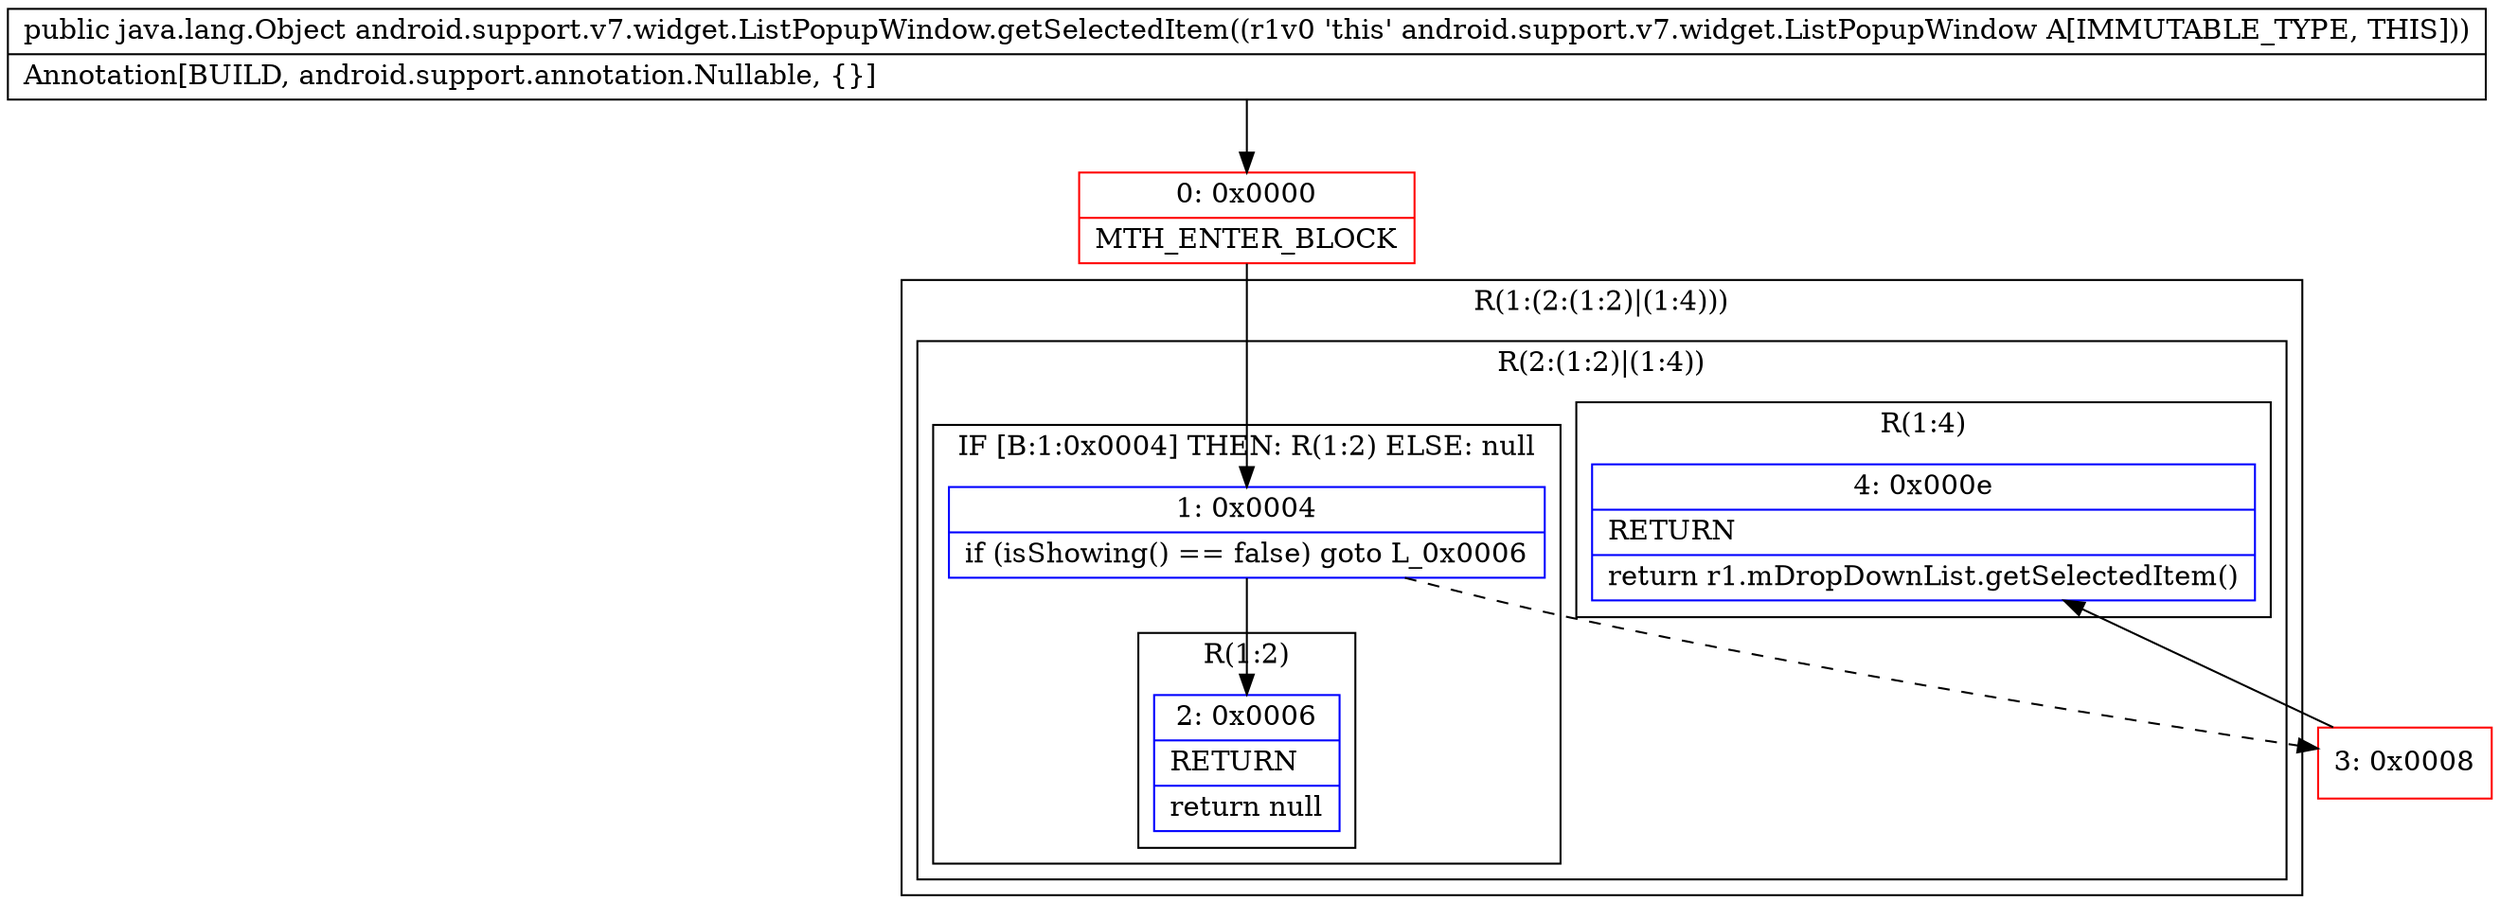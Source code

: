 digraph "CFG forandroid.support.v7.widget.ListPopupWindow.getSelectedItem()Ljava\/lang\/Object;" {
subgraph cluster_Region_813392602 {
label = "R(1:(2:(1:2)|(1:4)))";
node [shape=record,color=blue];
subgraph cluster_Region_832637472 {
label = "R(2:(1:2)|(1:4))";
node [shape=record,color=blue];
subgraph cluster_IfRegion_698152245 {
label = "IF [B:1:0x0004] THEN: R(1:2) ELSE: null";
node [shape=record,color=blue];
Node_1 [shape=record,label="{1\:\ 0x0004|if (isShowing() == false) goto L_0x0006\l}"];
subgraph cluster_Region_128475726 {
label = "R(1:2)";
node [shape=record,color=blue];
Node_2 [shape=record,label="{2\:\ 0x0006|RETURN\l|return null\l}"];
}
}
subgraph cluster_Region_1814998483 {
label = "R(1:4)";
node [shape=record,color=blue];
Node_4 [shape=record,label="{4\:\ 0x000e|RETURN\l|return r1.mDropDownList.getSelectedItem()\l}"];
}
}
}
Node_0 [shape=record,color=red,label="{0\:\ 0x0000|MTH_ENTER_BLOCK\l}"];
Node_3 [shape=record,color=red,label="{3\:\ 0x0008}"];
MethodNode[shape=record,label="{public java.lang.Object android.support.v7.widget.ListPopupWindow.getSelectedItem((r1v0 'this' android.support.v7.widget.ListPopupWindow A[IMMUTABLE_TYPE, THIS]))  | Annotation[BUILD, android.support.annotation.Nullable, \{\}]\l}"];
MethodNode -> Node_0;
Node_1 -> Node_2;
Node_1 -> Node_3[style=dashed];
Node_0 -> Node_1;
Node_3 -> Node_4;
}

